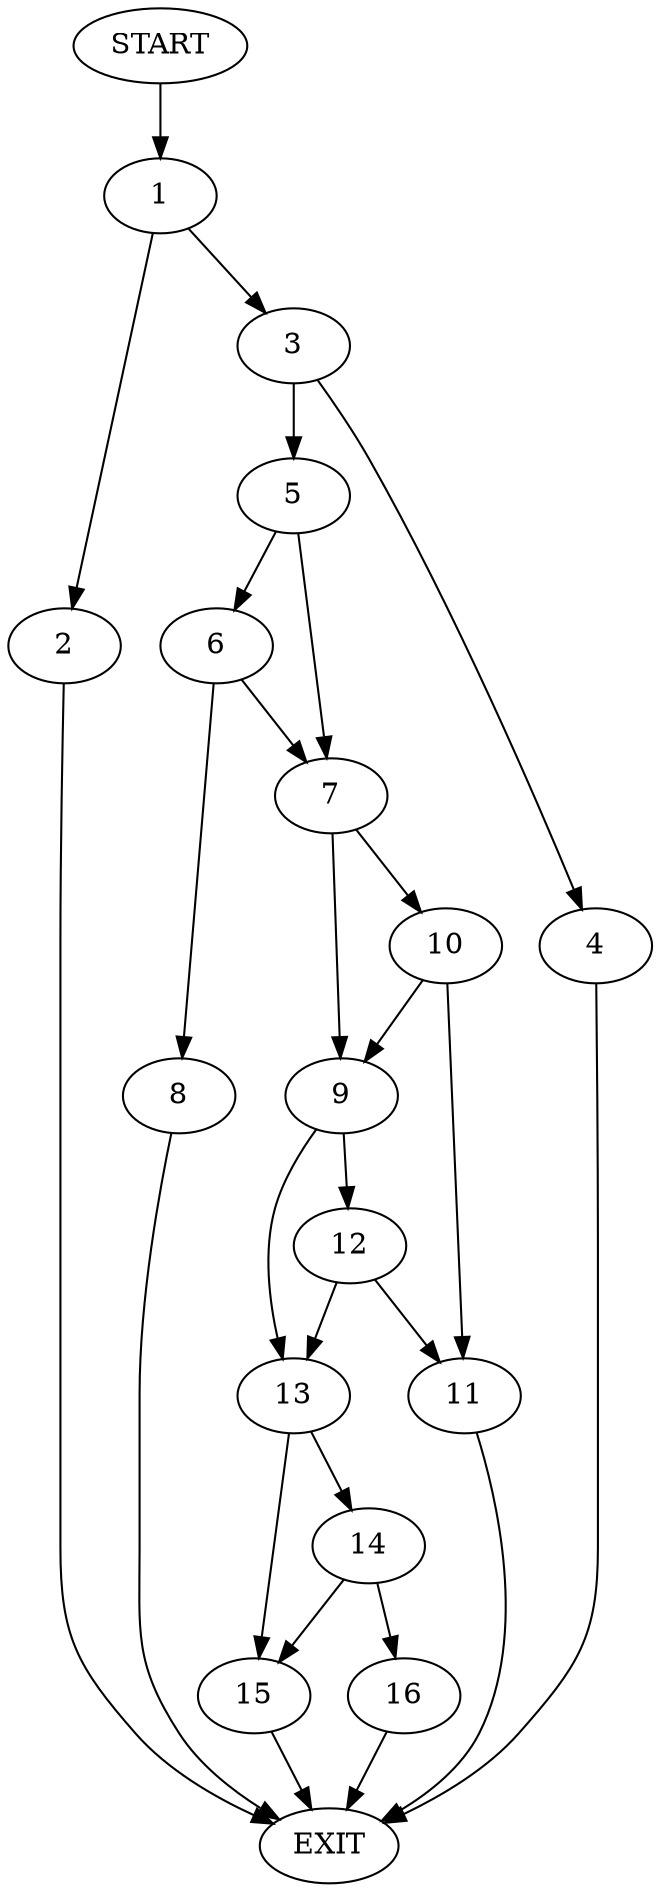 digraph {
0 [label="START"]
17 [label="EXIT"]
0 -> 1
1 -> 2
1 -> 3
2 -> 17
3 -> 4
3 -> 5
4 -> 17
5 -> 6
5 -> 7
6 -> 8
6 -> 7
7 -> 9
7 -> 10
8 -> 17
10 -> 9
10 -> 11
9 -> 12
9 -> 13
11 -> 17
12 -> 11
12 -> 13
13 -> 14
13 -> 15
14 -> 16
14 -> 15
15 -> 17
16 -> 17
}
